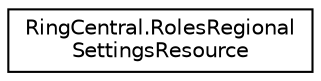 digraph "Graphical Class Hierarchy"
{
 // LATEX_PDF_SIZE
  edge [fontname="Helvetica",fontsize="10",labelfontname="Helvetica",labelfontsize="10"];
  node [fontname="Helvetica",fontsize="10",shape=record];
  rankdir="LR";
  Node0 [label="RingCentral.RolesRegional\lSettingsResource",height=0.2,width=0.4,color="black", fillcolor="white", style="filled",URL="$classRingCentral_1_1RolesRegionalSettingsResource.html",tooltip=" "];
}
